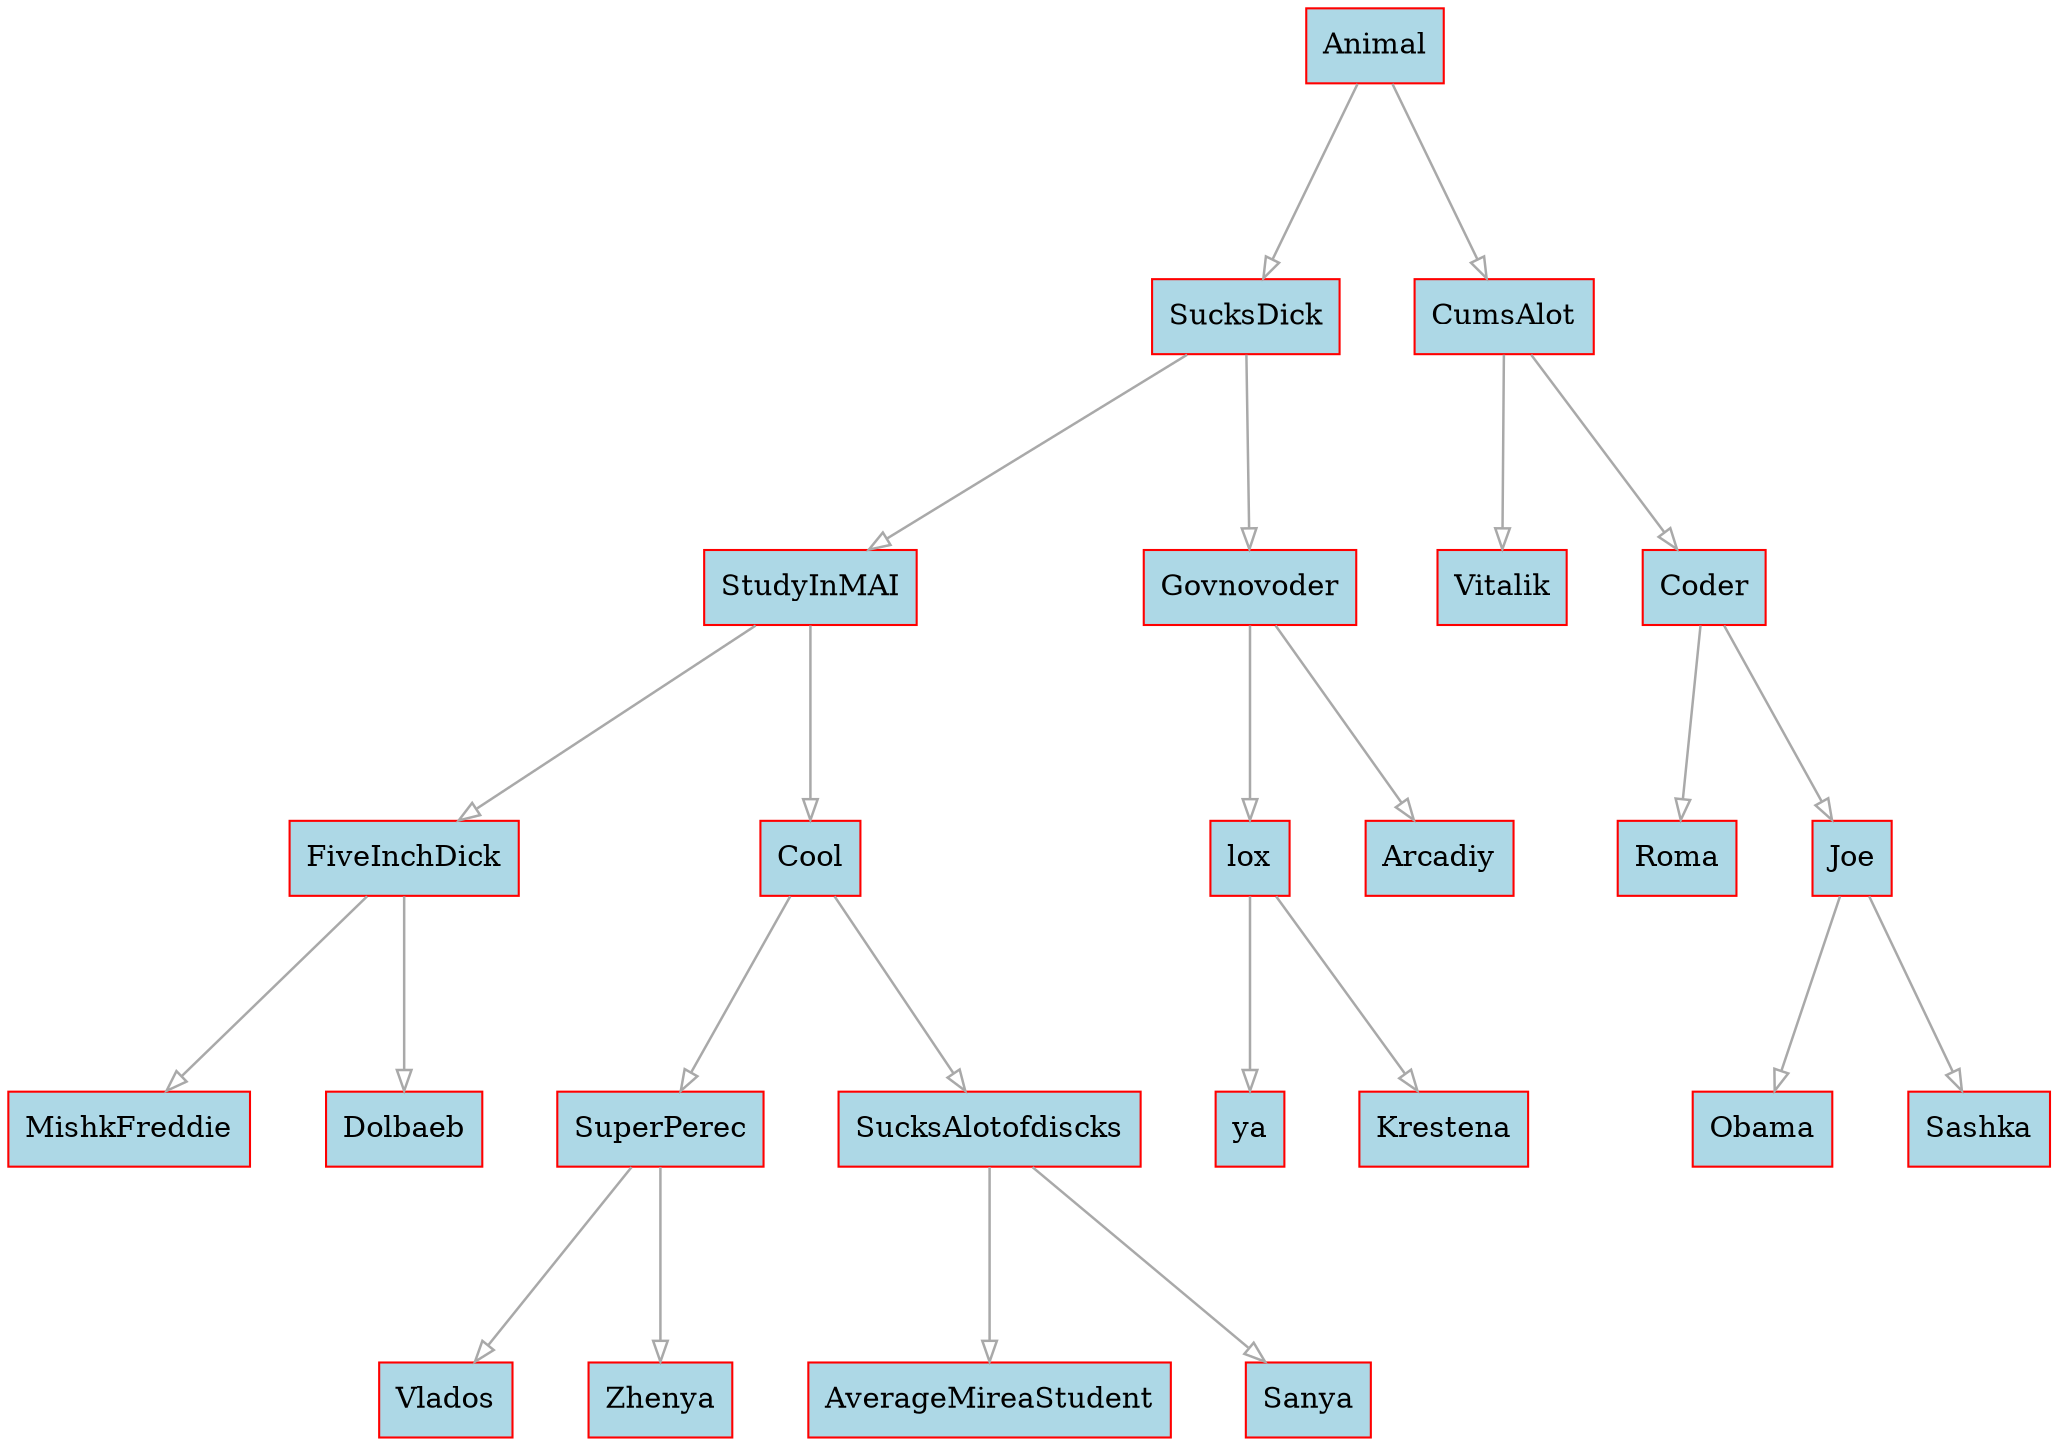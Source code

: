 
    digraph g {
        dpi      = 200;
        fontname = "Comic Sans MS";
        fontsize = 20;
        rankdir   =  TB;
        edge [color = darkgrey, arrowhead = onormal, arrowsize = 1, penwidth = 1.2]
        graph[fillcolor = lightgreen, ranksep = 1.3, nodesep = 0.5,
        style = "rounded, filled",color = green, penwidth = 2]

    Node00000290369e2990[shape=rectangle, color="red", width=0.2, style="filled",fillcolor="lightblue", label="Animal"] 
 
Node00000290369e3f80[shape=rectangle, color="red", width=0.2, style="filled",fillcolor="lightblue", label="SucksDick"] 
 
Node00000290369e3940[shape=rectangle, color="red", width=0.2, style="filled",fillcolor="lightblue", label="StudyInMAI"] 
 
Node00000290369e3970[shape=rectangle, color="red", width=0.2, style="filled",fillcolor="lightblue", label="FiveInchDick"] 
 
Node0000029034fd7b10[shape=rectangle, color="red", width=0.2, style="filled",fillcolor="lightblue", label="MishkFreddie"] 
 
Node0000029034fd7bb0[shape=rectangle, color="red", width=0.2, style="filled",fillcolor="lightblue", label="Dolbaeb"] 
 
Node0000029034fd7c50[shape=rectangle, color="red", width=0.2, style="filled",fillcolor="lightblue", label="Cool"] 
 
Node0000029034fd7cf0[shape=rectangle, color="red", width=0.2, style="filled",fillcolor="lightblue", label="SuperPerec"] 
 
Node0000029034fd7d90[shape=rectangle, color="red", width=0.2, style="filled",fillcolor="lightblue", label="Vlados"] 
 
Node0000029034fd7e30[shape=rectangle, color="red", width=0.2, style="filled",fillcolor="lightblue", label="Zhenya"] 
 
Node0000029036a10e40[shape=rectangle, color="red", width=0.2, style="filled",fillcolor="lightblue", label="SucksAlotofdiscks"] 
 
Node0000029036a10cc0[shape=rectangle, color="red", width=0.2, style="filled",fillcolor="lightblue", label="AverageMireaStudent"] 
 
Node0000029034fd7ed0[shape=rectangle, color="red", width=0.2, style="filled",fillcolor="lightblue", label="Sanya"] 
 
Node0000029034fd7f70[shape=rectangle, color="red", width=0.2, style="filled",fillcolor="lightblue", label="Govnovoder"] 
 
Node0000029034fd8010[shape=rectangle, color="red", width=0.2, style="filled",fillcolor="lightblue", label="lox"] 
 
Node0000029034fd8430[shape=rectangle, color="red", width=0.2, style="filled",fillcolor="lightblue", label="ya"] 
 
Node0000029034fd8340[shape=rectangle, color="red", width=0.2, style="filled",fillcolor="lightblue", label="Krestena"] 
 
Node0000029034fd8400[shape=rectangle, color="red", width=0.2, style="filled",fillcolor="lightblue", label="Arcadiy"] 
 
Node0000029034fd8280[shape=rectangle, color="red", width=0.2, style="filled",fillcolor="lightblue", label="CumsAlot"] 
 
Node0000029034fd8100[shape=rectangle, color="red", width=0.2, style="filled",fillcolor="lightblue", label="Vitalik"] 
 
Node0000029034fd8460[shape=rectangle, color="red", width=0.2, style="filled",fillcolor="lightblue", label="Coder"] 
 
Node0000029034fd81c0[shape=rectangle, color="red", width=0.2, style="filled",fillcolor="lightblue", label="Roma"] 
 
Node0000029034fd8370[shape=rectangle, color="red", width=0.2, style="filled",fillcolor="lightblue", label="Joe"] 
 
Node0000029034fd83d0[shape=rectangle, color="red", width=0.2, style="filled",fillcolor="lightblue", label="Obama"] 
 
Node0000029034fd81f0[shape=rectangle, color="red", width=0.2, style="filled",fillcolor="lightblue", label="Sashka"] 
 
Node00000290369e2990->Node00000290369e3f80
Node00000290369e3f80->Node00000290369e3940
Node00000290369e3940->Node00000290369e3970
Node00000290369e3970->Node0000029034fd7b10
Node00000290369e3970->Node0000029034fd7bb0
Node00000290369e3940->Node0000029034fd7c50
Node0000029034fd7c50->Node0000029034fd7cf0
Node0000029034fd7cf0->Node0000029034fd7d90
Node0000029034fd7cf0->Node0000029034fd7e30
Node0000029034fd7c50->Node0000029036a10e40
Node0000029036a10e40->Node0000029036a10cc0
Node0000029036a10e40->Node0000029034fd7ed0
Node00000290369e3f80->Node0000029034fd7f70
Node0000029034fd7f70->Node0000029034fd8010
Node0000029034fd8010->Node0000029034fd8430
Node0000029034fd8010->Node0000029034fd8340
Node0000029034fd7f70->Node0000029034fd8400
Node00000290369e2990->Node0000029034fd8280
Node0000029034fd8280->Node0000029034fd8100
Node0000029034fd8280->Node0000029034fd8460
Node0000029034fd8460->Node0000029034fd81c0
Node0000029034fd8460->Node0000029034fd8370
Node0000029034fd8370->Node0000029034fd83d0
Node0000029034fd8370->Node0000029034fd81f0
}
